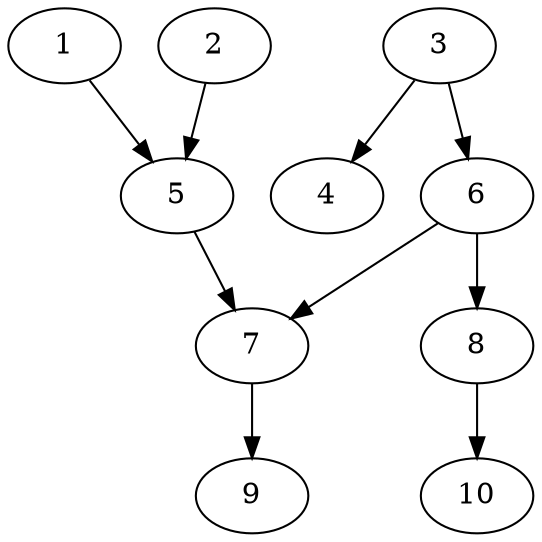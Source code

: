 // DAG automatically generated by daggen at Thu Oct  3 13:58:04 2019
// ./daggen --dot -n 10 --ccr 0.3 --fat 0.5 --regular 0.7 --density 0.5 --mindata 5242880 --maxdata 52428800 
digraph G {
  1 [size="21896533", alpha="0.19", expect_size="6568960"] 
  1 -> 5 [size ="6568960"]
  2 [size="29856427", alpha="0.14", expect_size="8956928"] 
  2 -> 5 [size ="8956928"]
  3 [size="163375787", alpha="0.20", expect_size="49012736"] 
  3 -> 4 [size ="49012736"]
  3 -> 6 [size ="49012736"]
  4 [size="41062400", alpha="0.19", expect_size="12318720"] 
  5 [size="80981333", alpha="0.02", expect_size="24294400"] 
  5 -> 7 [size ="24294400"]
  6 [size="166925653", alpha="0.04", expect_size="50077696"] 
  6 -> 7 [size ="50077696"]
  6 -> 8 [size ="50077696"]
  7 [size="44939947", alpha="0.07", expect_size="13481984"] 
  7 -> 9 [size ="13481984"]
  8 [size="111714987", alpha="0.01", expect_size="33514496"] 
  8 -> 10 [size ="33514496"]
  9 [size="64610987", alpha="0.18", expect_size="19383296"] 
  10 [size="156136107", alpha="0.20", expect_size="46840832"] 
}
